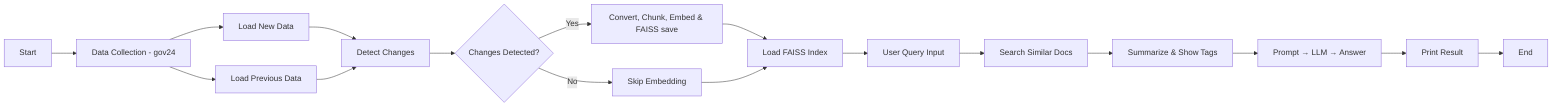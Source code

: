 graph LR

A[Start] --> B[Data Collection - gov24]
B --> C[Load New Data]
B --> D[Load Previous Data]
C & D --> E[Detect Changes]

E --> F{Changes Detected?}
F -- Yes --> G[Convert, Chunk, Embed & FAISS save]
F -- No --> H[Skip Embedding]

G & H --> I[Load FAISS Index]
I --> J[User Query Input]
J --> K[Search Similar Docs]
K --> L[Summarize & Show Tags]
L --> M[Prompt → LLM → Answer]
M --> N[Print Result]
N --> O[End]